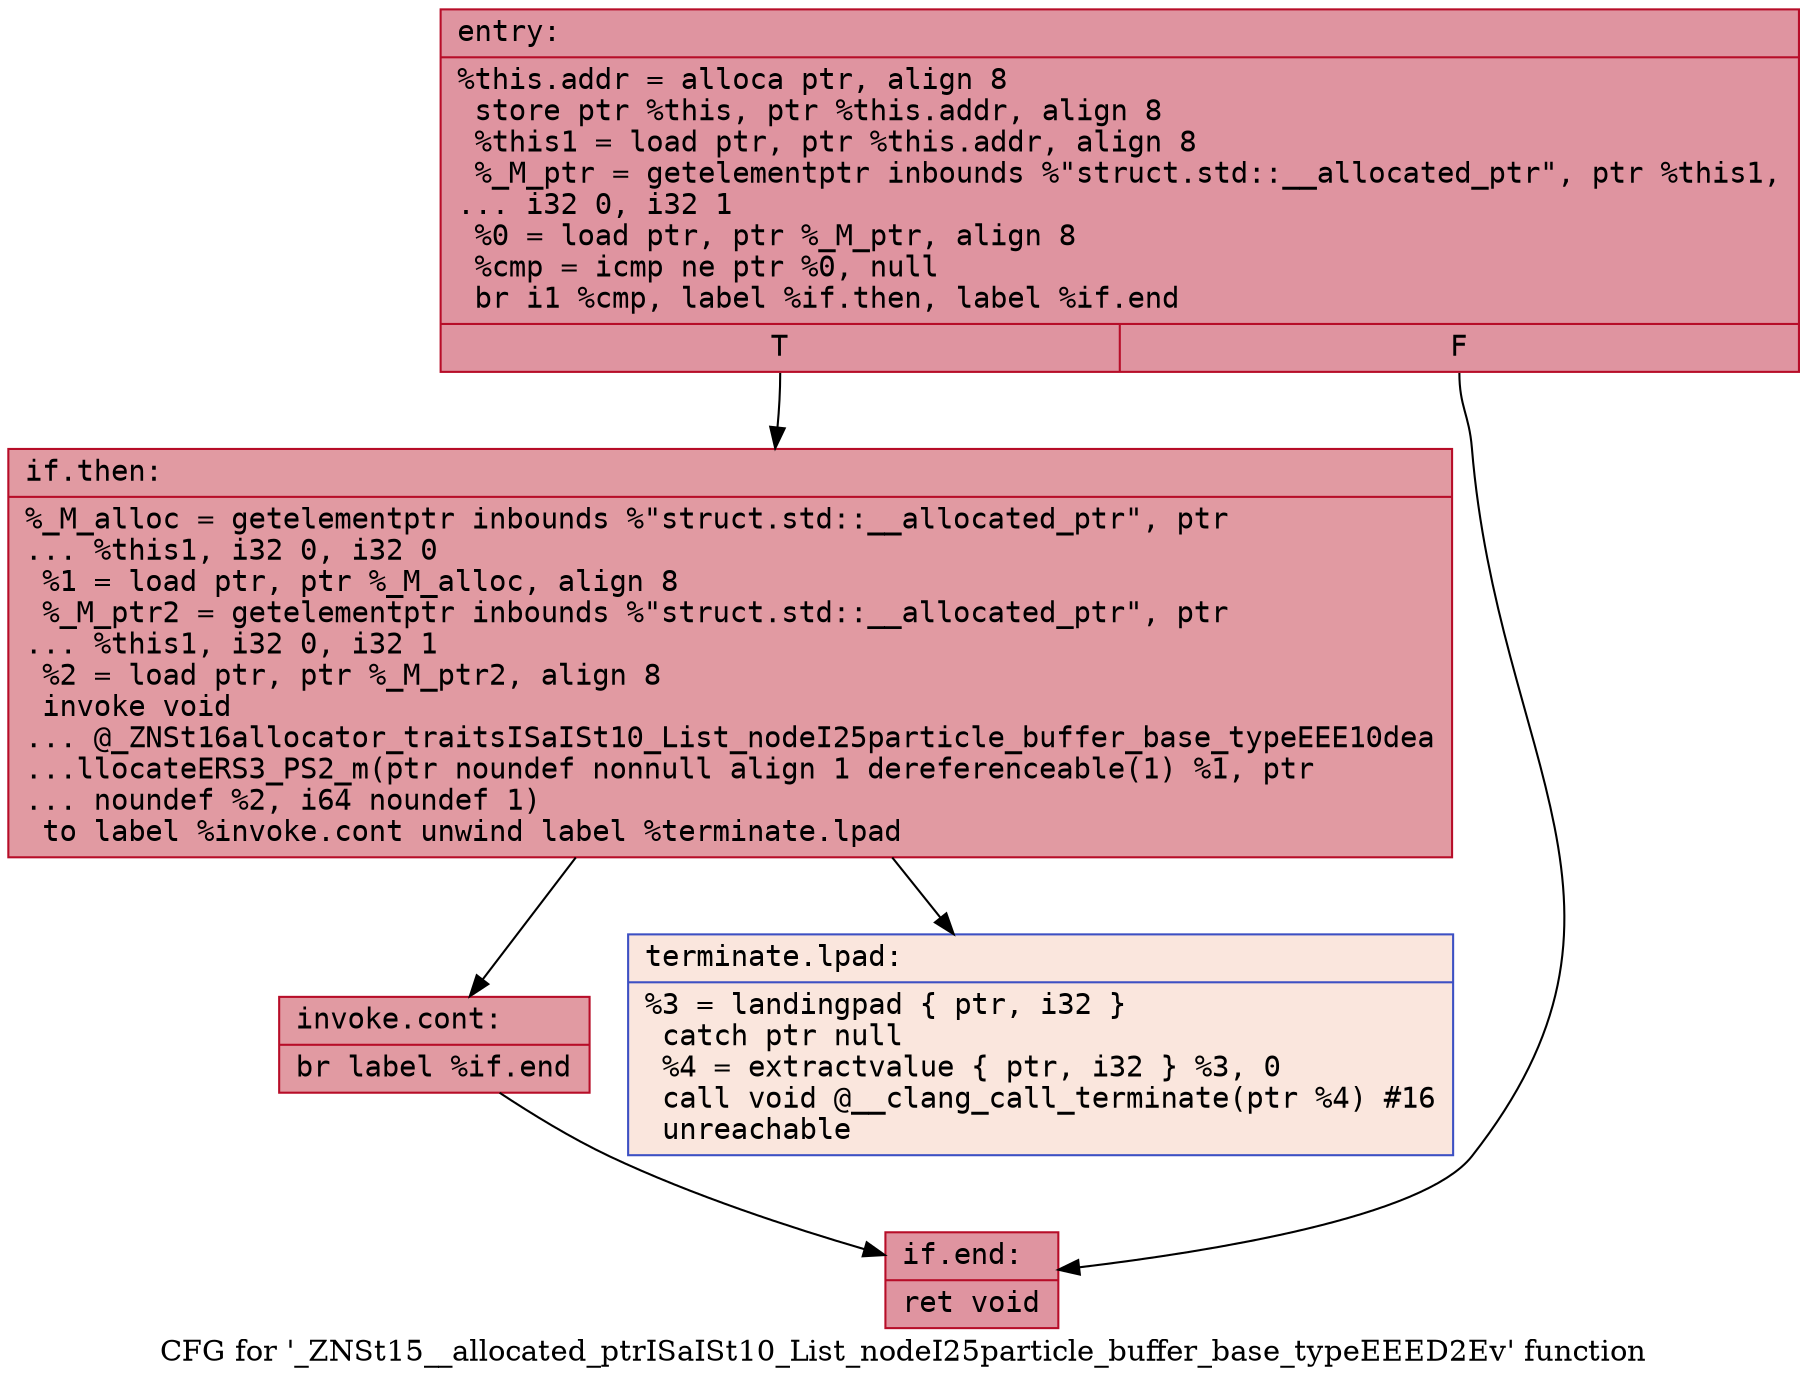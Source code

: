 digraph "CFG for '_ZNSt15__allocated_ptrISaISt10_List_nodeI25particle_buffer_base_typeEEED2Ev' function" {
	label="CFG for '_ZNSt15__allocated_ptrISaISt10_List_nodeI25particle_buffer_base_typeEEED2Ev' function";

	Node0x558b694b5850 [shape=record,color="#b70d28ff", style=filled, fillcolor="#b70d2870" fontname="Courier",label="{entry:\l|  %this.addr = alloca ptr, align 8\l  store ptr %this, ptr %this.addr, align 8\l  %this1 = load ptr, ptr %this.addr, align 8\l  %_M_ptr = getelementptr inbounds %\"struct.std::__allocated_ptr\", ptr %this1,\l... i32 0, i32 1\l  %0 = load ptr, ptr %_M_ptr, align 8\l  %cmp = icmp ne ptr %0, null\l  br i1 %cmp, label %if.then, label %if.end\l|{<s0>T|<s1>F}}"];
	Node0x558b694b5850:s0 -> Node0x558b694b5c00[tooltip="entry -> if.then\nProbability 62.50%" ];
	Node0x558b694b5850:s1 -> Node0x558b694b5c70[tooltip="entry -> if.end\nProbability 37.50%" ];
	Node0x558b694b5c00 [shape=record,color="#b70d28ff", style=filled, fillcolor="#bb1b2c70" fontname="Courier",label="{if.then:\l|  %_M_alloc = getelementptr inbounds %\"struct.std::__allocated_ptr\", ptr\l... %this1, i32 0, i32 0\l  %1 = load ptr, ptr %_M_alloc, align 8\l  %_M_ptr2 = getelementptr inbounds %\"struct.std::__allocated_ptr\", ptr\l... %this1, i32 0, i32 1\l  %2 = load ptr, ptr %_M_ptr2, align 8\l  invoke void\l... @_ZNSt16allocator_traitsISaISt10_List_nodeI25particle_buffer_base_typeEEE10dea\l...llocateERS3_PS2_m(ptr noundef nonnull align 1 dereferenceable(1) %1, ptr\l... noundef %2, i64 noundef 1)\l          to label %invoke.cont unwind label %terminate.lpad\l}"];
	Node0x558b694b5c00 -> Node0x558b694b60d0[tooltip="if.then -> invoke.cont\nProbability 100.00%" ];
	Node0x558b694b5c00 -> Node0x558b694b6150[tooltip="if.then -> terminate.lpad\nProbability 0.00%" ];
	Node0x558b694b60d0 [shape=record,color="#b70d28ff", style=filled, fillcolor="#bb1b2c70" fontname="Courier",label="{invoke.cont:\l|  br label %if.end\l}"];
	Node0x558b694b60d0 -> Node0x558b694b5c70[tooltip="invoke.cont -> if.end\nProbability 100.00%" ];
	Node0x558b694b5c70 [shape=record,color="#b70d28ff", style=filled, fillcolor="#b70d2870" fontname="Courier",label="{if.end:\l|  ret void\l}"];
	Node0x558b694b6150 [shape=record,color="#3d50c3ff", style=filled, fillcolor="#f3c7b170" fontname="Courier",label="{terminate.lpad:\l|  %3 = landingpad \{ ptr, i32 \}\l          catch ptr null\l  %4 = extractvalue \{ ptr, i32 \} %3, 0\l  call void @__clang_call_terminate(ptr %4) #16\l  unreachable\l}"];
}
